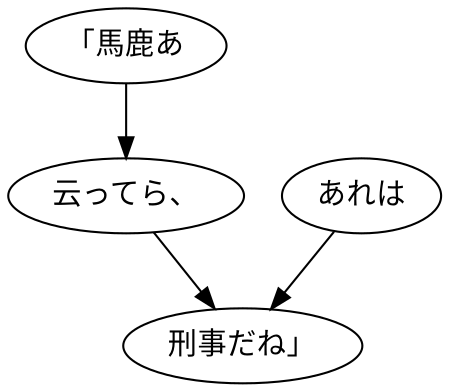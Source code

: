 digraph graph6267 {
	node0 [label="「馬鹿あ"];
	node1 [label="云ってら、"];
	node2 [label="あれは"];
	node3 [label="刑事だね」"];
	node0 -> node1;
	node1 -> node3;
	node2 -> node3;
}
